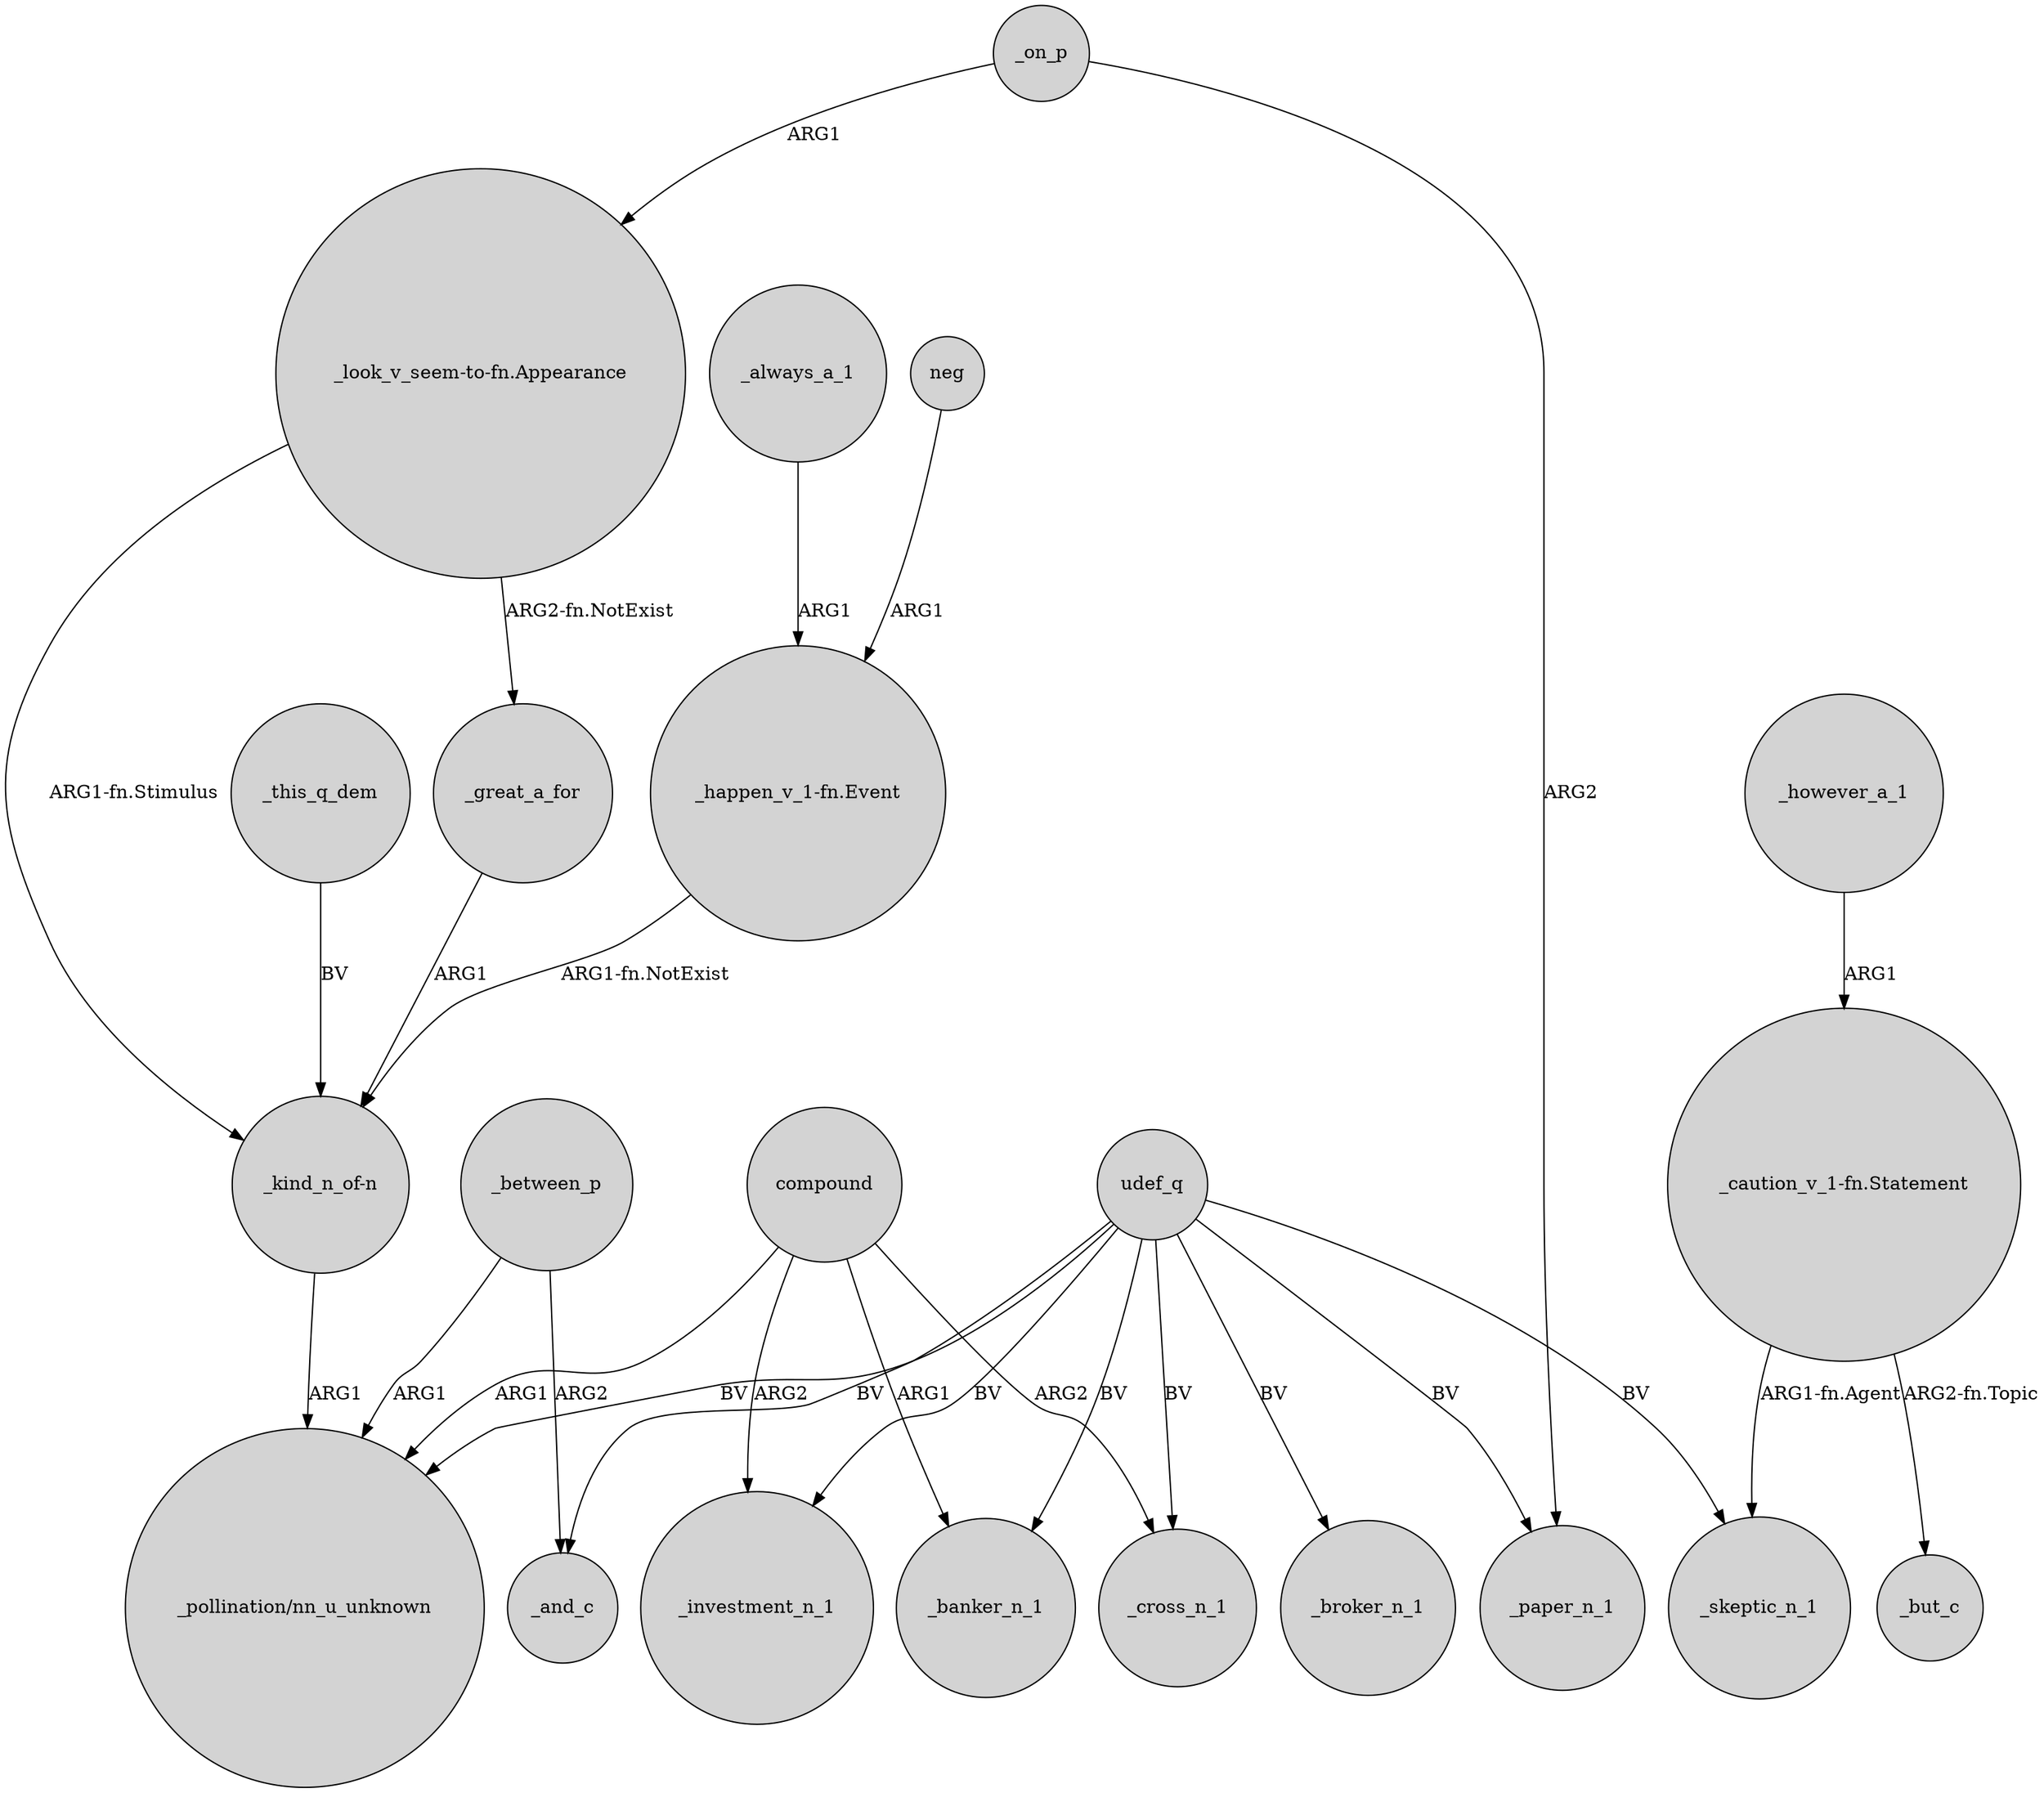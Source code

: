 digraph {
	node [shape=circle style=filled]
	_this_q_dem -> "_kind_n_of-n" [label=BV]
	_between_p -> "_pollination/nn_u_unknown" [label=ARG1]
	udef_q -> "_pollination/nn_u_unknown" [label=BV]
	"_look_v_seem-to-fn.Appearance" -> "_kind_n_of-n" [label="ARG1-fn.Stimulus"]
	compound -> _cross_n_1 [label=ARG2]
	compound -> _investment_n_1 [label=ARG2]
	compound -> "_pollination/nn_u_unknown" [label=ARG1]
	"_kind_n_of-n" -> "_pollination/nn_u_unknown" [label=ARG1]
	udef_q -> _cross_n_1 [label=BV]
	"_caution_v_1-fn.Statement" -> _but_c [label="ARG2-fn.Topic"]
	_great_a_for -> "_kind_n_of-n" [label=ARG1]
	_always_a_1 -> "_happen_v_1-fn.Event" [label=ARG1]
	udef_q -> _banker_n_1 [label=BV]
	_between_p -> _and_c [label=ARG2]
	compound -> _banker_n_1 [label=ARG1]
	_on_p -> "_look_v_seem-to-fn.Appearance" [label=ARG1]
	neg -> "_happen_v_1-fn.Event" [label=ARG1]
	udef_q -> _paper_n_1 [label=BV]
	_however_a_1 -> "_caution_v_1-fn.Statement" [label=ARG1]
	udef_q -> _investment_n_1 [label=BV]
	_on_p -> _paper_n_1 [label=ARG2]
	"_caution_v_1-fn.Statement" -> _skeptic_n_1 [label="ARG1-fn.Agent"]
	"_look_v_seem-to-fn.Appearance" -> _great_a_for [label="ARG2-fn.NotExist"]
	udef_q -> _and_c [label=BV]
	udef_q -> _broker_n_1 [label=BV]
	"_happen_v_1-fn.Event" -> "_kind_n_of-n" [label="ARG1-fn.NotExist"]
	udef_q -> _skeptic_n_1 [label=BV]
}
